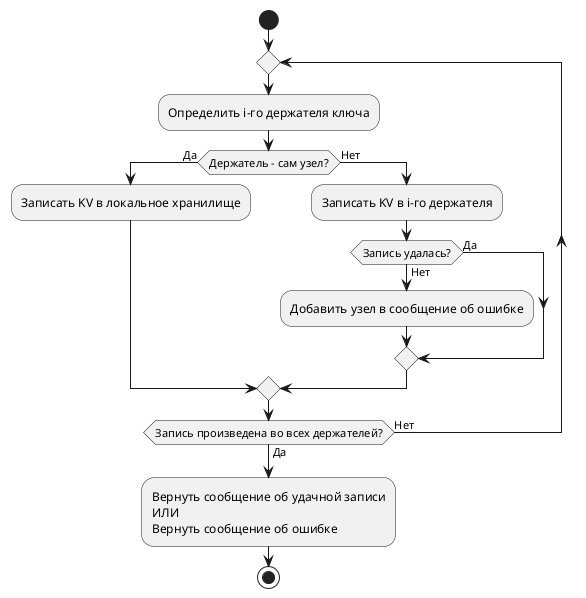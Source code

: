 @startuml put_kv_activity_diagram
start
repeat
  :Определить i-го держателя ключа;
  if (Держатель - сам узел?) then (Да)
    :Записать KV в локальное хранилище;
  else (Нет)
    :Записать KV в i-го держателя;
    if (Запись удалась?) then (Да)
    else (Нет)
        :Добавить узел в сообщение об ошибке;
    endif
  endif
repeat while (Запись произведена во всех держателей?) is (Нет) not (Да)
:Вернуть сообщение об удачной записи
ИЛИ
Вернуть сообщение об ошибке;
stop
@enduml